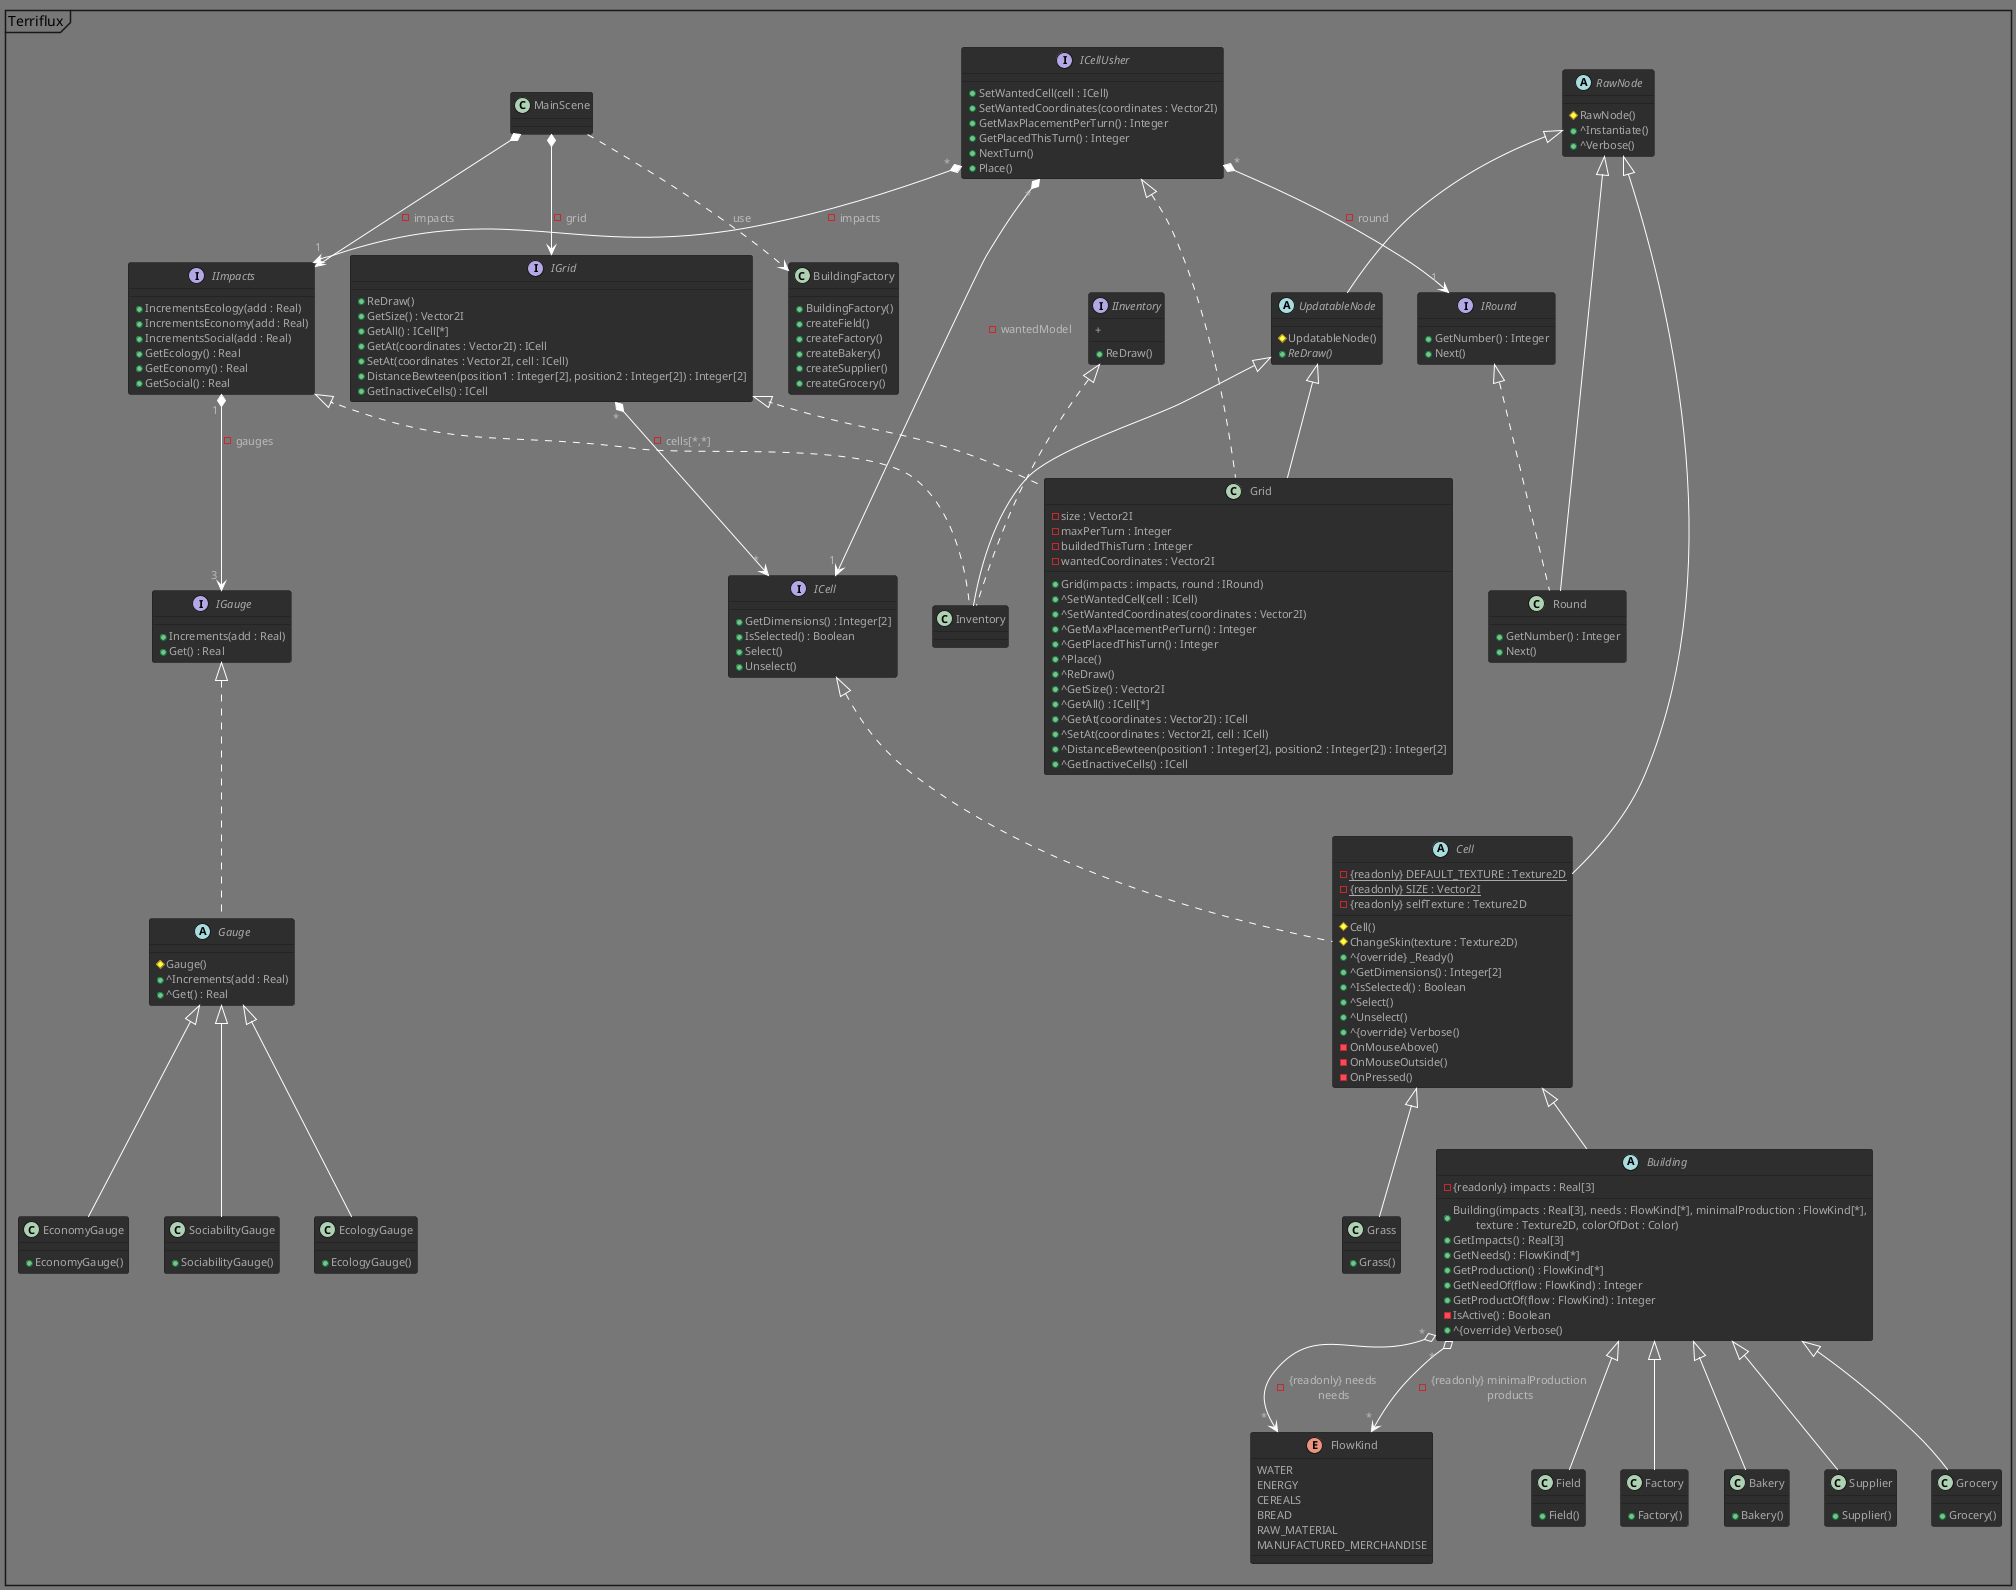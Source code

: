 @startuml Terriflux
!theme reddress-darkgreen

mainframe Terriflux

/' MAIN SCENE '/
class MainScene
{

}
MainScene *--> IImpacts : - impacts
MainScene *--> IGrid : - grid
MainScene ..> BuildingFactory : use  /' Via la PlacementList '/

/' GENERAL '/
/' Any node of our own creation '/
abstract RawNode  /' extends Godot.Node '/
{
    # RawNode() /' this.Name = this.getClass().ToString() '/ 
    + ^Instantiate() /' (RawNode) GD.Load<PackedScene>(chemin_vers_noeud + noeud.Name) '/
    + ^Verbose()
}
abstract UpdatableNode extends RawNode
{
    # UpdatableNode() 
    + {abstract} ReDraw()
}

/' CELLS '/
interface ICell 
{
    + GetDimensions() : Integer[2] /' VectorI(x, y) '/
    + IsSelected() : Boolean
    + Select()
    + Unselect() /' TODO - actuel ResetTexture '/
}
abstract Cell extends RawNode implements ICell
{
    - {static} {readonly} DEFAULT_TEXTURE : Texture2D
    - {static} {readonly} SIZE : Vector2I 
    - {readonly} selfTexture : Texture2D
    # Cell()
    # ChangeSkin(texture : Texture2D)
    + ^{override} _Ready() /' ChangeSkin() '/
    + ^GetDimensions() : Integer[2] 
    + ^IsSelected() : Boolean
    + ^Select()
    + ^Unselect() 
    + ^{override} Verbose()
    - OnMouseAbove()
    - OnMouseOutside()
    - OnPressed()
}
class Grass extends Cell
{
    + Grass() 
}
abstract Building extends Cell
{
    - {readonly} impacts : Real[3]
    + Building(impacts : Real[3], needs : FlowKind[*], minimalProduction : FlowKind[*],\n\ttexture : Texture2D, colorOfDot : Color)
    + GetImpacts() : Real[3]
    + GetNeeds() : FlowKind[*]
    + GetProduction() : FlowKind[*]     /' minimal product '/
    + GetNeedOf(flow : FlowKind) : Integer
    + GetProductOf(flow : FlowKind) : Integer        /' minimal product '/
    - IsActive() : Boolean /' will produce sth this turn '/
    + ^{override} Verbose()
}
/' needs & minimalProduction = (FlowKind, Integer)[*] '/
Building" * " o--> " * "FlowKind : - {readonly} needs \n needs      
Building" * " o--> " * "FlowKind : - {readonly} minimalProduction \n products
enum FlowKind
{
    WATER
    ENERGY
    CEREALS
    BREAD
    RAW_MATERIAL
    MANUFACTURED_MERCHANDISE
}
class Field extends Building
{
    + Field()       /' 1.5, 4.0, -2.0; WATER,1 ; CEREALS,2 ; #Ce517b '/
}
class Factory extends Building
{
    + Factory()    /' 8.5, -23.0, -11.8 ; WATER,3, ENERGY,7, RAW_MATERIAL,4 ; MANUFACTURED_MERCHANDISE,5 ; #Ce7651 '/
}
class Bakery extends Building
{
    + Bakery()      /' 3.0, -1.0, -4.0 ; WATER,2, ENERGY,1, CEREALS,2 ; BREAD,3 ; #Ceb851 '/
}
class Supplier extends Building
{
    + Supplier()        /' 2.5, -2.0, -5.0 ; ; WATER,5, ENERGY,6 ; #51ce60 '/
}
class Grocery extends Building
{
    + Grocery()         /' 15.0, -2.5, -2.5 ; MANUFACTURED_MERCHANDISE,3, ENERGY,1 ; #51ceb4 '/
}
class BuildingFactory
{
    + BuildingFactory()
    + createField()
    + createFactory()
    + createBakery()
    + createSupplier()
    + createGrocery()
}

/' ROUNDS '/
interface IRound
{
    + GetNumber() : Integer
    + Next()
}
class Round extends RawNode implements IRound
{
    + GetNumber() : Integer
    + Next()
}

/' GRID '/
interface IGrid
{
    + ReDraw()              /' old update() & forceUpdate() '/  
    + GetSize() : Vector2I
    + GetAll() : ICell[*]       /' (ICell, Vector2I)[*] '/
    + GetAt(coordinates : Vector2I) : ICell
    + SetAt(coordinates : Vector2I, cell : ICell)
    + DistanceBewteen(position1 : Integer[2], position2 : Integer[2]) : Integer[2] /' Tuple<int, int> '/
    + GetInactiveCells() : ICell        /' notamment les batiments qui ne peuvent produire '/
}
IGrid" * " *--> " * "ICell : - cells[*,*] 
/' gere uniquement le placement de cellule (et donc batiments) 
et les operations qui le precedent/suivent (choix du type, des coordonnees, etc) '/
interface ICellUsher  
{
    + SetWantedCell(cell : ICell)
    + SetWantedCoordinates(coordinates : Vector2I)
    + GetMaxPlacementPerTurn() : Integer
    + GetPlacedThisTurn() : Integer
    + NextTurn()
    + Place()   /' Confirm the placement - old StartPlacement() '/
}
ICellUsher" * " *--> " 1 "ICell : - wantedModel 
ICellUsher" * " *--> " 1 "IImpacts : - impacts 
ICellUsher" * " *--> " 1 "IRound : - round 
class Grid extends UpdatableNode implements IGrid, ICellUsher
{
    - size : Vector2I
    - maxPerTurn : Integer
    - buildedThisTurn : Integer
    - wantedCoordinates : Vector2I
    + Grid(impacts : impacts, round : IRound)
    + ^SetWantedCell(cell : ICell)
    + ^SetWantedCoordinates(coordinates : Vector2I)
    + ^GetMaxPlacementPerTurn() : Integer
    + ^GetPlacedThisTurn() : Integer
    + ^Place()
    + ^ReDraw()             
    + ^GetSize() : Vector2I
    + ^GetAll() : ICell[*]       
    + ^GetAt(coordinates : Vector2I) : ICell
    + ^SetAt(coordinates : Vector2I, cell : ICell)
    + ^DistanceBewteen(position1 : Integer[2], position2 : Integer[2]) : Integer[2]
    + ^GetInactiveCells() : ICell      
}

/' INVENTORY & IMPACTS '/
interface IGauge
{
    + Increments(add : Real)
    + Get() : Real
}
abstract Gauge implements IGauge
{
    # Gauge()
    + ^Increments(add : Real)
    + ^Get() : Real
}
class EcologyGauge extends Gauge
{
    + EcologyGauge()
}
class EconomyGauge extends Gauge
{
    + EconomyGauge()
}
class SociabilityGauge extends Gauge
{
    + SociabilityGauge()
}
interface IImpacts
{
    + IncrementsEcology(add : Real)
    + IncrementsEconomy(add : Real)
    + IncrementsSocial(add : Real)
    + GetEcology() : Real
    + GetEconomy() : Real
    + GetSocial() : Real
}
IImpacts" 1 " *--> " 3 "IGauge : - gauges
interface IInventory 
{
    + ReDraw()
    + 
/' -- TODO -- '/

}
class Inventory extends UpdatableNode implements IImpacts, IInventory /' ancien node Impact avec acces inventaire ET jauges, mais renommé '/
/' -- TODO -- '/


/' MESSAGE to user '/
/' -- TODO -- '/

@enduml